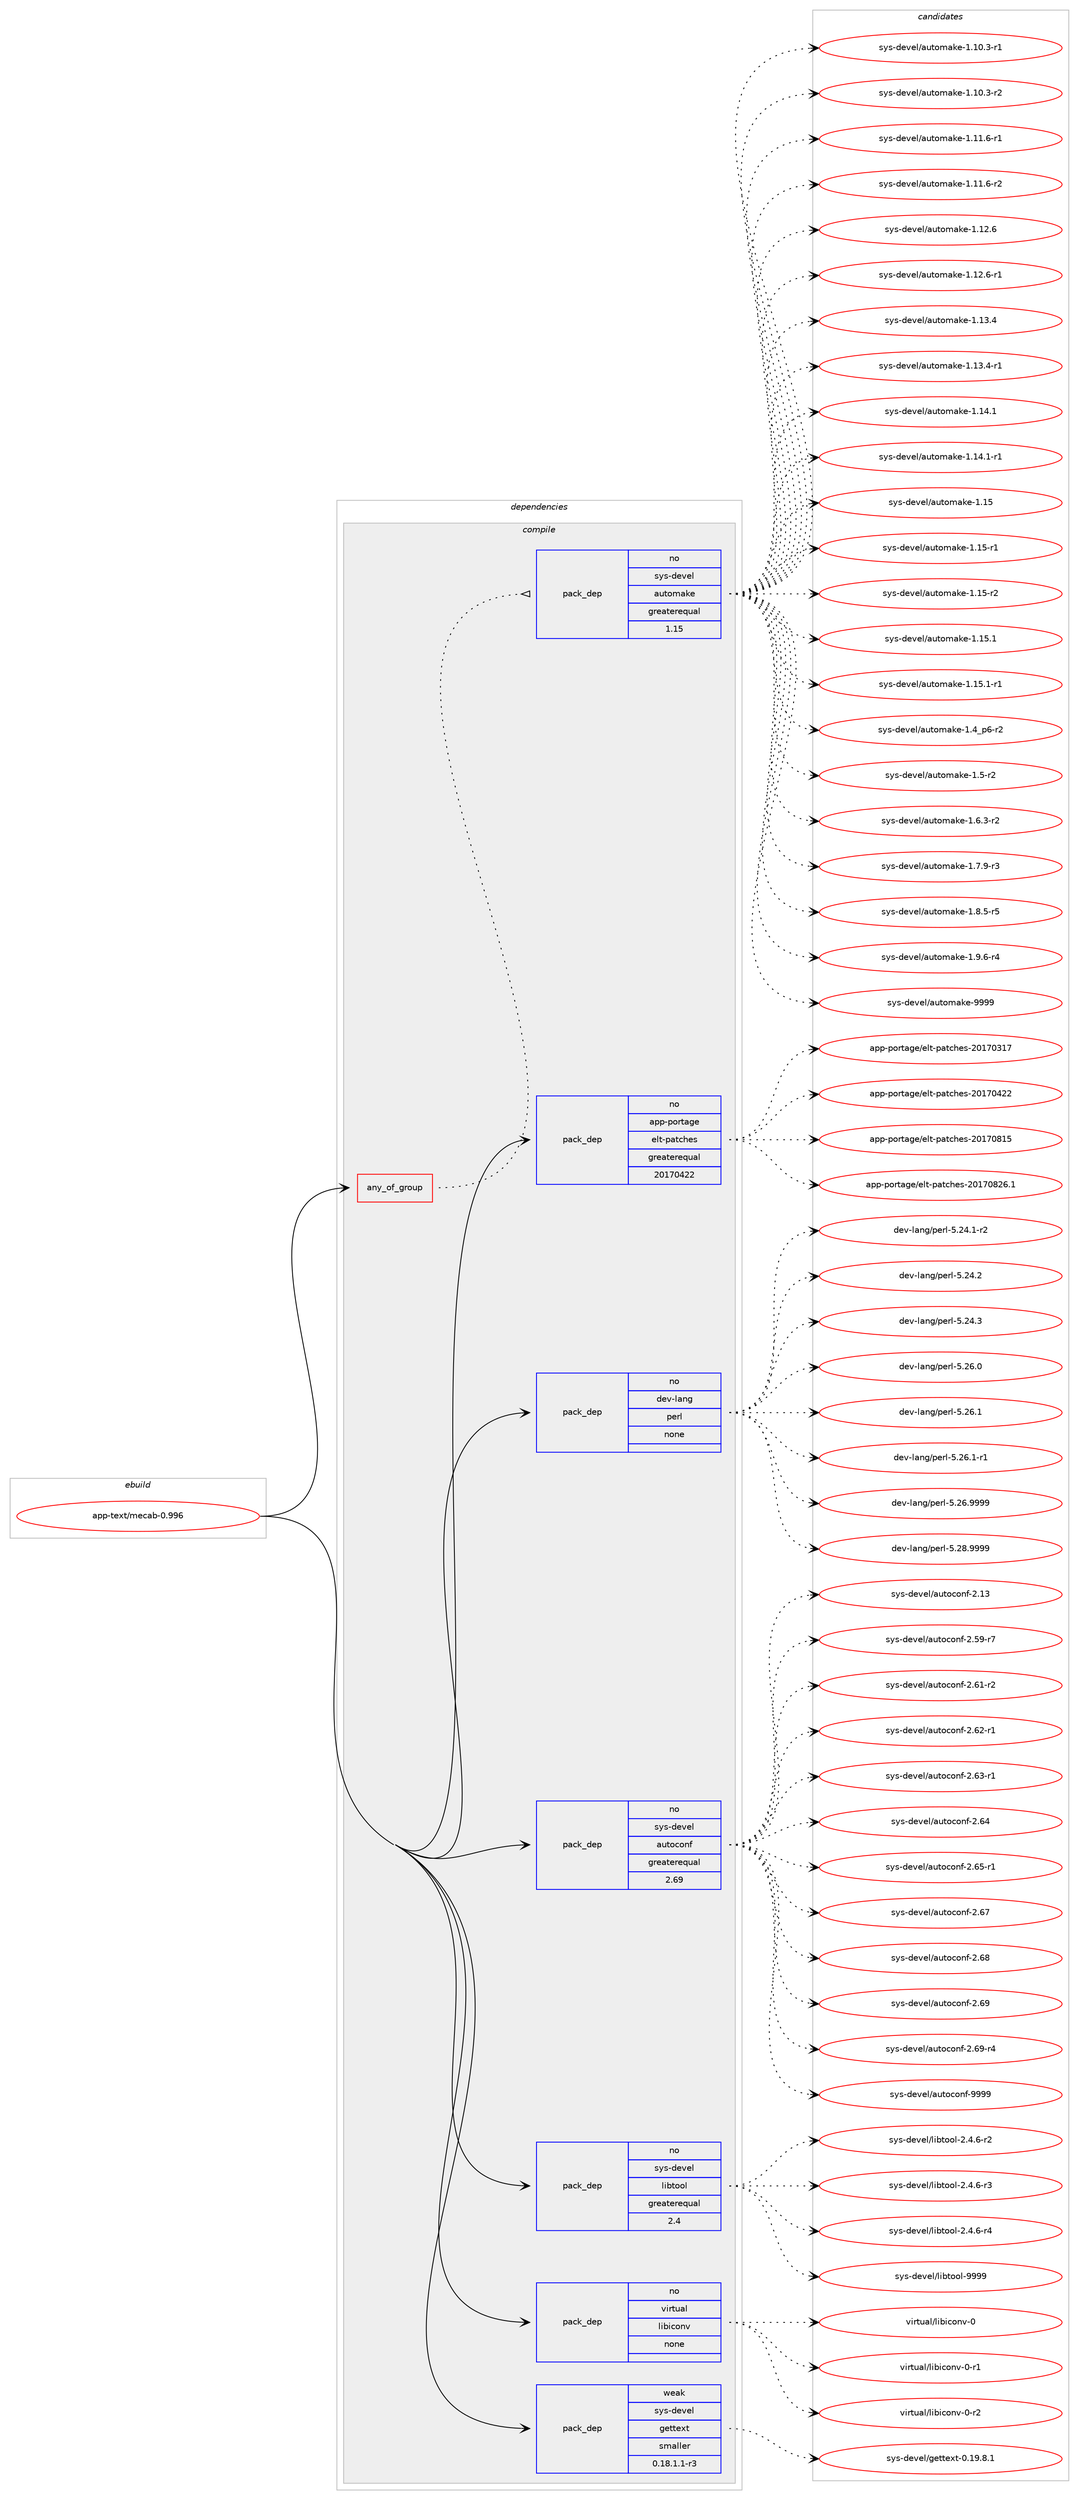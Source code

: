 digraph prolog {

# *************
# Graph options
# *************

newrank=true;
concentrate=true;
compound=true;
graph [rankdir=LR,fontname=Helvetica,fontsize=10,ranksep=1.5];#, ranksep=2.5, nodesep=0.2];
edge  [arrowhead=vee];
node  [fontname=Helvetica,fontsize=10];

# **********
# The ebuild
# **********

subgraph cluster_leftcol {
color=gray;
rank=same;
label=<<i>ebuild</i>>;
id [label="app-text/mecab-0.996", color=red, width=4, href="../app-text/mecab-0.996.svg"];
}

# ****************
# The dependencies
# ****************

subgraph cluster_midcol {
color=gray;
label=<<i>dependencies</i>>;
subgraph cluster_compile {
fillcolor="#eeeeee";
style=filled;
label=<<i>compile</i>>;
subgraph any1061 {
dependency58170 [label=<<TABLE BORDER="0" CELLBORDER="1" CELLSPACING="0" CELLPADDING="4"><TR><TD CELLPADDING="10">any_of_group</TD></TR></TABLE>>, shape=none, color=red];subgraph pack42291 {
dependency58171 [label=<<TABLE BORDER="0" CELLBORDER="1" CELLSPACING="0" CELLPADDING="4" WIDTH="220"><TR><TD ROWSPAN="6" CELLPADDING="30">pack_dep</TD></TR><TR><TD WIDTH="110">no</TD></TR><TR><TD>sys-devel</TD></TR><TR><TD>automake</TD></TR><TR><TD>greaterequal</TD></TR><TR><TD>1.15</TD></TR></TABLE>>, shape=none, color=blue];
}
dependency58170:e -> dependency58171:w [weight=20,style="dotted",arrowhead="oinv"];
}
id:e -> dependency58170:w [weight=20,style="solid",arrowhead="vee"];
subgraph pack42292 {
dependency58172 [label=<<TABLE BORDER="0" CELLBORDER="1" CELLSPACING="0" CELLPADDING="4" WIDTH="220"><TR><TD ROWSPAN="6" CELLPADDING="30">pack_dep</TD></TR><TR><TD WIDTH="110">no</TD></TR><TR><TD>app-portage</TD></TR><TR><TD>elt-patches</TD></TR><TR><TD>greaterequal</TD></TR><TR><TD>20170422</TD></TR></TABLE>>, shape=none, color=blue];
}
id:e -> dependency58172:w [weight=20,style="solid",arrowhead="vee"];
subgraph pack42293 {
dependency58173 [label=<<TABLE BORDER="0" CELLBORDER="1" CELLSPACING="0" CELLPADDING="4" WIDTH="220"><TR><TD ROWSPAN="6" CELLPADDING="30">pack_dep</TD></TR><TR><TD WIDTH="110">no</TD></TR><TR><TD>dev-lang</TD></TR><TR><TD>perl</TD></TR><TR><TD>none</TD></TR><TR><TD></TD></TR></TABLE>>, shape=none, color=blue];
}
id:e -> dependency58173:w [weight=20,style="solid",arrowhead="vee"];
subgraph pack42294 {
dependency58174 [label=<<TABLE BORDER="0" CELLBORDER="1" CELLSPACING="0" CELLPADDING="4" WIDTH="220"><TR><TD ROWSPAN="6" CELLPADDING="30">pack_dep</TD></TR><TR><TD WIDTH="110">no</TD></TR><TR><TD>sys-devel</TD></TR><TR><TD>autoconf</TD></TR><TR><TD>greaterequal</TD></TR><TR><TD>2.69</TD></TR></TABLE>>, shape=none, color=blue];
}
id:e -> dependency58174:w [weight=20,style="solid",arrowhead="vee"];
subgraph pack42295 {
dependency58175 [label=<<TABLE BORDER="0" CELLBORDER="1" CELLSPACING="0" CELLPADDING="4" WIDTH="220"><TR><TD ROWSPAN="6" CELLPADDING="30">pack_dep</TD></TR><TR><TD WIDTH="110">no</TD></TR><TR><TD>sys-devel</TD></TR><TR><TD>libtool</TD></TR><TR><TD>greaterequal</TD></TR><TR><TD>2.4</TD></TR></TABLE>>, shape=none, color=blue];
}
id:e -> dependency58175:w [weight=20,style="solid",arrowhead="vee"];
subgraph pack42296 {
dependency58176 [label=<<TABLE BORDER="0" CELLBORDER="1" CELLSPACING="0" CELLPADDING="4" WIDTH="220"><TR><TD ROWSPAN="6" CELLPADDING="30">pack_dep</TD></TR><TR><TD WIDTH="110">no</TD></TR><TR><TD>virtual</TD></TR><TR><TD>libiconv</TD></TR><TR><TD>none</TD></TR><TR><TD></TD></TR></TABLE>>, shape=none, color=blue];
}
id:e -> dependency58176:w [weight=20,style="solid",arrowhead="vee"];
subgraph pack42297 {
dependency58177 [label=<<TABLE BORDER="0" CELLBORDER="1" CELLSPACING="0" CELLPADDING="4" WIDTH="220"><TR><TD ROWSPAN="6" CELLPADDING="30">pack_dep</TD></TR><TR><TD WIDTH="110">weak</TD></TR><TR><TD>sys-devel</TD></TR><TR><TD>gettext</TD></TR><TR><TD>smaller</TD></TR><TR><TD>0.18.1.1-r3</TD></TR></TABLE>>, shape=none, color=blue];
}
id:e -> dependency58177:w [weight=20,style="solid",arrowhead="vee"];
}
subgraph cluster_compileandrun {
fillcolor="#eeeeee";
style=filled;
label=<<i>compile and run</i>>;
}
subgraph cluster_run {
fillcolor="#eeeeee";
style=filled;
label=<<i>run</i>>;
}
}

# **************
# The candidates
# **************

subgraph cluster_choices {
rank=same;
color=gray;
label=<<i>candidates</i>>;

subgraph choice42291 {
color=black;
nodesep=1;
choice11512111545100101118101108479711711611110997107101454946494846514511449 [label="sys-devel/automake-1.10.3-r1", color=red, width=4,href="../sys-devel/automake-1.10.3-r1.svg"];
choice11512111545100101118101108479711711611110997107101454946494846514511450 [label="sys-devel/automake-1.10.3-r2", color=red, width=4,href="../sys-devel/automake-1.10.3-r2.svg"];
choice11512111545100101118101108479711711611110997107101454946494946544511449 [label="sys-devel/automake-1.11.6-r1", color=red, width=4,href="../sys-devel/automake-1.11.6-r1.svg"];
choice11512111545100101118101108479711711611110997107101454946494946544511450 [label="sys-devel/automake-1.11.6-r2", color=red, width=4,href="../sys-devel/automake-1.11.6-r2.svg"];
choice1151211154510010111810110847971171161111099710710145494649504654 [label="sys-devel/automake-1.12.6", color=red, width=4,href="../sys-devel/automake-1.12.6.svg"];
choice11512111545100101118101108479711711611110997107101454946495046544511449 [label="sys-devel/automake-1.12.6-r1", color=red, width=4,href="../sys-devel/automake-1.12.6-r1.svg"];
choice1151211154510010111810110847971171161111099710710145494649514652 [label="sys-devel/automake-1.13.4", color=red, width=4,href="../sys-devel/automake-1.13.4.svg"];
choice11512111545100101118101108479711711611110997107101454946495146524511449 [label="sys-devel/automake-1.13.4-r1", color=red, width=4,href="../sys-devel/automake-1.13.4-r1.svg"];
choice1151211154510010111810110847971171161111099710710145494649524649 [label="sys-devel/automake-1.14.1", color=red, width=4,href="../sys-devel/automake-1.14.1.svg"];
choice11512111545100101118101108479711711611110997107101454946495246494511449 [label="sys-devel/automake-1.14.1-r1", color=red, width=4,href="../sys-devel/automake-1.14.1-r1.svg"];
choice115121115451001011181011084797117116111109971071014549464953 [label="sys-devel/automake-1.15", color=red, width=4,href="../sys-devel/automake-1.15.svg"];
choice1151211154510010111810110847971171161111099710710145494649534511449 [label="sys-devel/automake-1.15-r1", color=red, width=4,href="../sys-devel/automake-1.15-r1.svg"];
choice1151211154510010111810110847971171161111099710710145494649534511450 [label="sys-devel/automake-1.15-r2", color=red, width=4,href="../sys-devel/automake-1.15-r2.svg"];
choice1151211154510010111810110847971171161111099710710145494649534649 [label="sys-devel/automake-1.15.1", color=red, width=4,href="../sys-devel/automake-1.15.1.svg"];
choice11512111545100101118101108479711711611110997107101454946495346494511449 [label="sys-devel/automake-1.15.1-r1", color=red, width=4,href="../sys-devel/automake-1.15.1-r1.svg"];
choice115121115451001011181011084797117116111109971071014549465295112544511450 [label="sys-devel/automake-1.4_p6-r2", color=red, width=4,href="../sys-devel/automake-1.4_p6-r2.svg"];
choice11512111545100101118101108479711711611110997107101454946534511450 [label="sys-devel/automake-1.5-r2", color=red, width=4,href="../sys-devel/automake-1.5-r2.svg"];
choice115121115451001011181011084797117116111109971071014549465446514511450 [label="sys-devel/automake-1.6.3-r2", color=red, width=4,href="../sys-devel/automake-1.6.3-r2.svg"];
choice115121115451001011181011084797117116111109971071014549465546574511451 [label="sys-devel/automake-1.7.9-r3", color=red, width=4,href="../sys-devel/automake-1.7.9-r3.svg"];
choice115121115451001011181011084797117116111109971071014549465646534511453 [label="sys-devel/automake-1.8.5-r5", color=red, width=4,href="../sys-devel/automake-1.8.5-r5.svg"];
choice115121115451001011181011084797117116111109971071014549465746544511452 [label="sys-devel/automake-1.9.6-r4", color=red, width=4,href="../sys-devel/automake-1.9.6-r4.svg"];
choice115121115451001011181011084797117116111109971071014557575757 [label="sys-devel/automake-9999", color=red, width=4,href="../sys-devel/automake-9999.svg"];
dependency58171:e -> choice11512111545100101118101108479711711611110997107101454946494846514511449:w [style=dotted,weight="100"];
dependency58171:e -> choice11512111545100101118101108479711711611110997107101454946494846514511450:w [style=dotted,weight="100"];
dependency58171:e -> choice11512111545100101118101108479711711611110997107101454946494946544511449:w [style=dotted,weight="100"];
dependency58171:e -> choice11512111545100101118101108479711711611110997107101454946494946544511450:w [style=dotted,weight="100"];
dependency58171:e -> choice1151211154510010111810110847971171161111099710710145494649504654:w [style=dotted,weight="100"];
dependency58171:e -> choice11512111545100101118101108479711711611110997107101454946495046544511449:w [style=dotted,weight="100"];
dependency58171:e -> choice1151211154510010111810110847971171161111099710710145494649514652:w [style=dotted,weight="100"];
dependency58171:e -> choice11512111545100101118101108479711711611110997107101454946495146524511449:w [style=dotted,weight="100"];
dependency58171:e -> choice1151211154510010111810110847971171161111099710710145494649524649:w [style=dotted,weight="100"];
dependency58171:e -> choice11512111545100101118101108479711711611110997107101454946495246494511449:w [style=dotted,weight="100"];
dependency58171:e -> choice115121115451001011181011084797117116111109971071014549464953:w [style=dotted,weight="100"];
dependency58171:e -> choice1151211154510010111810110847971171161111099710710145494649534511449:w [style=dotted,weight="100"];
dependency58171:e -> choice1151211154510010111810110847971171161111099710710145494649534511450:w [style=dotted,weight="100"];
dependency58171:e -> choice1151211154510010111810110847971171161111099710710145494649534649:w [style=dotted,weight="100"];
dependency58171:e -> choice11512111545100101118101108479711711611110997107101454946495346494511449:w [style=dotted,weight="100"];
dependency58171:e -> choice115121115451001011181011084797117116111109971071014549465295112544511450:w [style=dotted,weight="100"];
dependency58171:e -> choice11512111545100101118101108479711711611110997107101454946534511450:w [style=dotted,weight="100"];
dependency58171:e -> choice115121115451001011181011084797117116111109971071014549465446514511450:w [style=dotted,weight="100"];
dependency58171:e -> choice115121115451001011181011084797117116111109971071014549465546574511451:w [style=dotted,weight="100"];
dependency58171:e -> choice115121115451001011181011084797117116111109971071014549465646534511453:w [style=dotted,weight="100"];
dependency58171:e -> choice115121115451001011181011084797117116111109971071014549465746544511452:w [style=dotted,weight="100"];
dependency58171:e -> choice115121115451001011181011084797117116111109971071014557575757:w [style=dotted,weight="100"];
}
subgraph choice42292 {
color=black;
nodesep=1;
choice97112112451121111141169710310147101108116451129711699104101115455048495548514955 [label="app-portage/elt-patches-20170317", color=red, width=4,href="../app-portage/elt-patches-20170317.svg"];
choice97112112451121111141169710310147101108116451129711699104101115455048495548525050 [label="app-portage/elt-patches-20170422", color=red, width=4,href="../app-portage/elt-patches-20170422.svg"];
choice97112112451121111141169710310147101108116451129711699104101115455048495548564953 [label="app-portage/elt-patches-20170815", color=red, width=4,href="../app-portage/elt-patches-20170815.svg"];
choice971121124511211111411697103101471011081164511297116991041011154550484955485650544649 [label="app-portage/elt-patches-20170826.1", color=red, width=4,href="../app-portage/elt-patches-20170826.1.svg"];
dependency58172:e -> choice97112112451121111141169710310147101108116451129711699104101115455048495548514955:w [style=dotted,weight="100"];
dependency58172:e -> choice97112112451121111141169710310147101108116451129711699104101115455048495548525050:w [style=dotted,weight="100"];
dependency58172:e -> choice97112112451121111141169710310147101108116451129711699104101115455048495548564953:w [style=dotted,weight="100"];
dependency58172:e -> choice971121124511211111411697103101471011081164511297116991041011154550484955485650544649:w [style=dotted,weight="100"];
}
subgraph choice42293 {
color=black;
nodesep=1;
choice100101118451089711010347112101114108455346505246494511450 [label="dev-lang/perl-5.24.1-r2", color=red, width=4,href="../dev-lang/perl-5.24.1-r2.svg"];
choice10010111845108971101034711210111410845534650524650 [label="dev-lang/perl-5.24.2", color=red, width=4,href="../dev-lang/perl-5.24.2.svg"];
choice10010111845108971101034711210111410845534650524651 [label="dev-lang/perl-5.24.3", color=red, width=4,href="../dev-lang/perl-5.24.3.svg"];
choice10010111845108971101034711210111410845534650544648 [label="dev-lang/perl-5.26.0", color=red, width=4,href="../dev-lang/perl-5.26.0.svg"];
choice10010111845108971101034711210111410845534650544649 [label="dev-lang/perl-5.26.1", color=red, width=4,href="../dev-lang/perl-5.26.1.svg"];
choice100101118451089711010347112101114108455346505446494511449 [label="dev-lang/perl-5.26.1-r1", color=red, width=4,href="../dev-lang/perl-5.26.1-r1.svg"];
choice10010111845108971101034711210111410845534650544657575757 [label="dev-lang/perl-5.26.9999", color=red, width=4,href="../dev-lang/perl-5.26.9999.svg"];
choice10010111845108971101034711210111410845534650564657575757 [label="dev-lang/perl-5.28.9999", color=red, width=4,href="../dev-lang/perl-5.28.9999.svg"];
dependency58173:e -> choice100101118451089711010347112101114108455346505246494511450:w [style=dotted,weight="100"];
dependency58173:e -> choice10010111845108971101034711210111410845534650524650:w [style=dotted,weight="100"];
dependency58173:e -> choice10010111845108971101034711210111410845534650524651:w [style=dotted,weight="100"];
dependency58173:e -> choice10010111845108971101034711210111410845534650544648:w [style=dotted,weight="100"];
dependency58173:e -> choice10010111845108971101034711210111410845534650544649:w [style=dotted,weight="100"];
dependency58173:e -> choice100101118451089711010347112101114108455346505446494511449:w [style=dotted,weight="100"];
dependency58173:e -> choice10010111845108971101034711210111410845534650544657575757:w [style=dotted,weight="100"];
dependency58173:e -> choice10010111845108971101034711210111410845534650564657575757:w [style=dotted,weight="100"];
}
subgraph choice42294 {
color=black;
nodesep=1;
choice115121115451001011181011084797117116111991111101024550464951 [label="sys-devel/autoconf-2.13", color=red, width=4,href="../sys-devel/autoconf-2.13.svg"];
choice1151211154510010111810110847971171161119911111010245504653574511455 [label="sys-devel/autoconf-2.59-r7", color=red, width=4,href="../sys-devel/autoconf-2.59-r7.svg"];
choice1151211154510010111810110847971171161119911111010245504654494511450 [label="sys-devel/autoconf-2.61-r2", color=red, width=4,href="../sys-devel/autoconf-2.61-r2.svg"];
choice1151211154510010111810110847971171161119911111010245504654504511449 [label="sys-devel/autoconf-2.62-r1", color=red, width=4,href="../sys-devel/autoconf-2.62-r1.svg"];
choice1151211154510010111810110847971171161119911111010245504654514511449 [label="sys-devel/autoconf-2.63-r1", color=red, width=4,href="../sys-devel/autoconf-2.63-r1.svg"];
choice115121115451001011181011084797117116111991111101024550465452 [label="sys-devel/autoconf-2.64", color=red, width=4,href="../sys-devel/autoconf-2.64.svg"];
choice1151211154510010111810110847971171161119911111010245504654534511449 [label="sys-devel/autoconf-2.65-r1", color=red, width=4,href="../sys-devel/autoconf-2.65-r1.svg"];
choice115121115451001011181011084797117116111991111101024550465455 [label="sys-devel/autoconf-2.67", color=red, width=4,href="../sys-devel/autoconf-2.67.svg"];
choice115121115451001011181011084797117116111991111101024550465456 [label="sys-devel/autoconf-2.68", color=red, width=4,href="../sys-devel/autoconf-2.68.svg"];
choice115121115451001011181011084797117116111991111101024550465457 [label="sys-devel/autoconf-2.69", color=red, width=4,href="../sys-devel/autoconf-2.69.svg"];
choice1151211154510010111810110847971171161119911111010245504654574511452 [label="sys-devel/autoconf-2.69-r4", color=red, width=4,href="../sys-devel/autoconf-2.69-r4.svg"];
choice115121115451001011181011084797117116111991111101024557575757 [label="sys-devel/autoconf-9999", color=red, width=4,href="../sys-devel/autoconf-9999.svg"];
dependency58174:e -> choice115121115451001011181011084797117116111991111101024550464951:w [style=dotted,weight="100"];
dependency58174:e -> choice1151211154510010111810110847971171161119911111010245504653574511455:w [style=dotted,weight="100"];
dependency58174:e -> choice1151211154510010111810110847971171161119911111010245504654494511450:w [style=dotted,weight="100"];
dependency58174:e -> choice1151211154510010111810110847971171161119911111010245504654504511449:w [style=dotted,weight="100"];
dependency58174:e -> choice1151211154510010111810110847971171161119911111010245504654514511449:w [style=dotted,weight="100"];
dependency58174:e -> choice115121115451001011181011084797117116111991111101024550465452:w [style=dotted,weight="100"];
dependency58174:e -> choice1151211154510010111810110847971171161119911111010245504654534511449:w [style=dotted,weight="100"];
dependency58174:e -> choice115121115451001011181011084797117116111991111101024550465455:w [style=dotted,weight="100"];
dependency58174:e -> choice115121115451001011181011084797117116111991111101024550465456:w [style=dotted,weight="100"];
dependency58174:e -> choice115121115451001011181011084797117116111991111101024550465457:w [style=dotted,weight="100"];
dependency58174:e -> choice1151211154510010111810110847971171161119911111010245504654574511452:w [style=dotted,weight="100"];
dependency58174:e -> choice115121115451001011181011084797117116111991111101024557575757:w [style=dotted,weight="100"];
}
subgraph choice42295 {
color=black;
nodesep=1;
choice1151211154510010111810110847108105981161111111084550465246544511450 [label="sys-devel/libtool-2.4.6-r2", color=red, width=4,href="../sys-devel/libtool-2.4.6-r2.svg"];
choice1151211154510010111810110847108105981161111111084550465246544511451 [label="sys-devel/libtool-2.4.6-r3", color=red, width=4,href="../sys-devel/libtool-2.4.6-r3.svg"];
choice1151211154510010111810110847108105981161111111084550465246544511452 [label="sys-devel/libtool-2.4.6-r4", color=red, width=4,href="../sys-devel/libtool-2.4.6-r4.svg"];
choice1151211154510010111810110847108105981161111111084557575757 [label="sys-devel/libtool-9999", color=red, width=4,href="../sys-devel/libtool-9999.svg"];
dependency58175:e -> choice1151211154510010111810110847108105981161111111084550465246544511450:w [style=dotted,weight="100"];
dependency58175:e -> choice1151211154510010111810110847108105981161111111084550465246544511451:w [style=dotted,weight="100"];
dependency58175:e -> choice1151211154510010111810110847108105981161111111084550465246544511452:w [style=dotted,weight="100"];
dependency58175:e -> choice1151211154510010111810110847108105981161111111084557575757:w [style=dotted,weight="100"];
}
subgraph choice42296 {
color=black;
nodesep=1;
choice118105114116117971084710810598105991111101184548 [label="virtual/libiconv-0", color=red, width=4,href="../virtual/libiconv-0.svg"];
choice1181051141161179710847108105981059911111011845484511449 [label="virtual/libiconv-0-r1", color=red, width=4,href="../virtual/libiconv-0-r1.svg"];
choice1181051141161179710847108105981059911111011845484511450 [label="virtual/libiconv-0-r2", color=red, width=4,href="../virtual/libiconv-0-r2.svg"];
dependency58176:e -> choice118105114116117971084710810598105991111101184548:w [style=dotted,weight="100"];
dependency58176:e -> choice1181051141161179710847108105981059911111011845484511449:w [style=dotted,weight="100"];
dependency58176:e -> choice1181051141161179710847108105981059911111011845484511450:w [style=dotted,weight="100"];
}
subgraph choice42297 {
color=black;
nodesep=1;
choice1151211154510010111810110847103101116116101120116454846495746564649 [label="sys-devel/gettext-0.19.8.1", color=red, width=4,href="../sys-devel/gettext-0.19.8.1.svg"];
dependency58177:e -> choice1151211154510010111810110847103101116116101120116454846495746564649:w [style=dotted,weight="100"];
}
}

}
